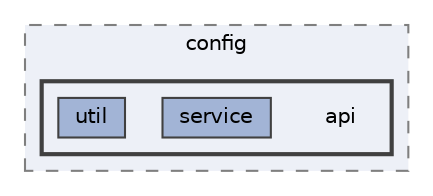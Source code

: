 digraph "repository/core/src/test/java/com/sterlite/cal/config/api"
{
 // LATEX_PDF_SIZE
  bgcolor="transparent";
  edge [fontname=Helvetica,fontsize=10,labelfontname=Helvetica,labelfontsize=10];
  node [fontname=Helvetica,fontsize=10,shape=box,height=0.2,width=0.4];
  compound=true
  subgraph clusterdir_9c77dc95bbb2d5bdeaff04b499198cd5 {
    graph [ bgcolor="#edf0f7", pencolor="grey50", label="config", fontname=Helvetica,fontsize=10 style="filled,dashed", URL="dir_9c77dc95bbb2d5bdeaff04b499198cd5.html",tooltip=""]
  subgraph clusterdir_4eef05b10047905943c0c0230c98edea {
    graph [ bgcolor="#edf0f7", pencolor="grey25", label="", fontname=Helvetica,fontsize=10 style="filled,bold", URL="dir_4eef05b10047905943c0c0230c98edea.html",tooltip=""]
    dir_4eef05b10047905943c0c0230c98edea [shape=plaintext, label="api"];
  dir_7b09d56254e6eb0d5c17cd4936d7ed42 [label="service", fillcolor="#a2b4d6", color="grey25", style="filled", URL="dir_7b09d56254e6eb0d5c17cd4936d7ed42.html",tooltip=""];
  dir_c24fde9b9d89cbf8c08ba98aefea55e0 [label="util", fillcolor="#a2b4d6", color="grey25", style="filled", URL="dir_c24fde9b9d89cbf8c08ba98aefea55e0.html",tooltip=""];
  }
  }
}
